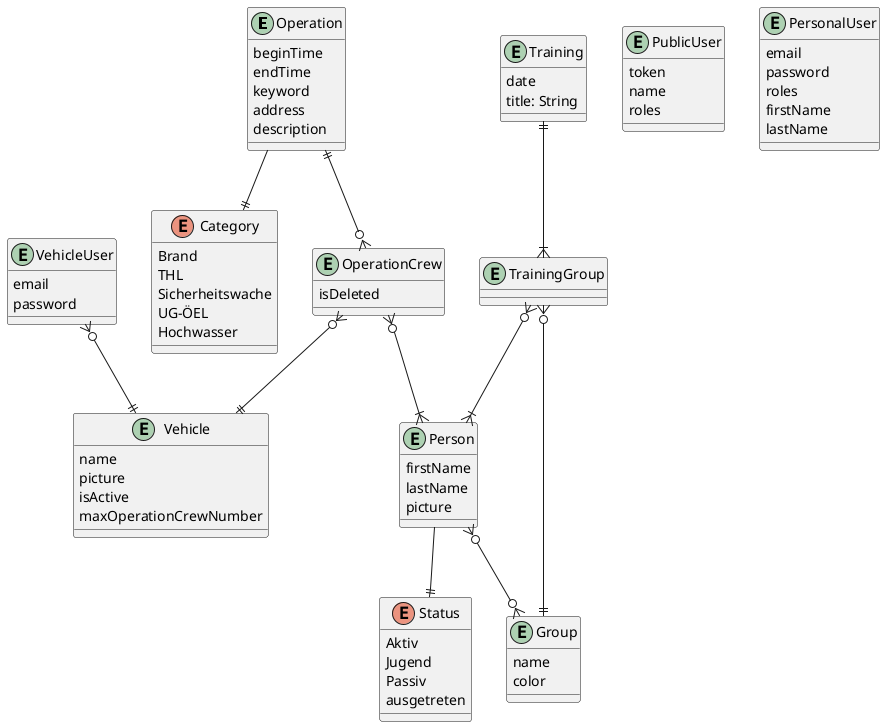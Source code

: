 @startuml
entity Operation {
    beginTime
    endTime
    keyword
    address
    description
}
entity OperationCrew {
    isDeleted
}

entity Training {
    date
    title: String
}
entity TrainingGroup {
    
}

entity Person {
    firstName
    lastName
    picture
}
entity Vehicle {
    name
    picture
    isActive
    maxOperationCrewNumber
}
entity Group {
    name
    color
}

entity VehicleUser {
    email
    password
}
entity PublicUser {
    token
    name
    roles
}
entity PersonalUser {
    email
    password
    roles
    firstName
    lastName
}

enum Category {
    Brand
    THL
    Sicherheitswache
    UG-ÖEL
    Hochwasser
}
enum Status {
    Aktiv
    Jugend
    Passiv
    ausgetreten
}

Operation --|| Category
Operation ||--o{ OperationCrew
OperationCrew }o--|{ Person
OperationCrew }o--|| Vehicle

Training ||--|{ TrainingGroup
TrainingGroup }o--|{ Person
TrainingGroup }o--|| Group

Person }o--o{ Group
Person --|| Status

VehicleUser }o--|| Vehicle
@enduml